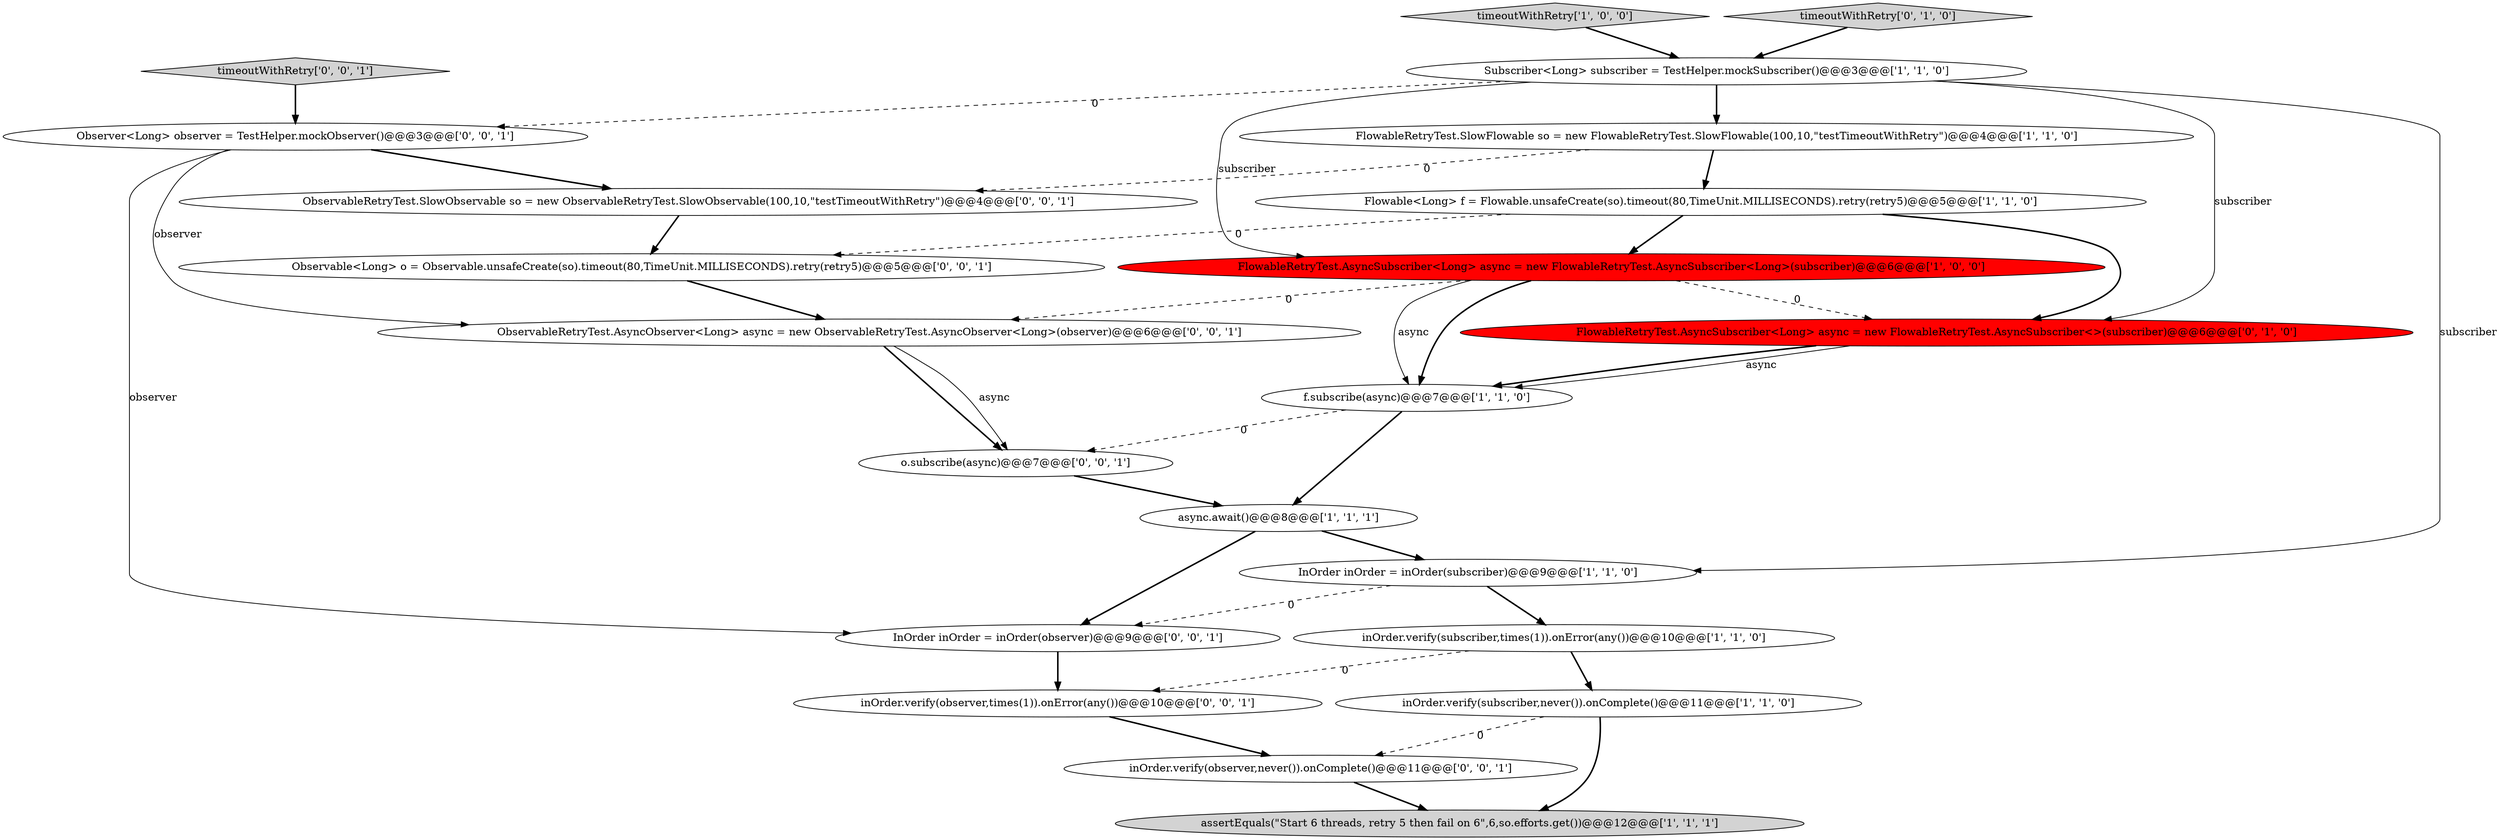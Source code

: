 digraph {
20 [style = filled, label = "timeoutWithRetry['0', '0', '1']", fillcolor = lightgray, shape = diamond image = "AAA0AAABBB3BBB"];
3 [style = filled, label = "Flowable<Long> f = Flowable.unsafeCreate(so).timeout(80,TimeUnit.MILLISECONDS).retry(retry5)@@@5@@@['1', '1', '0']", fillcolor = white, shape = ellipse image = "AAA0AAABBB1BBB"];
21 [style = filled, label = "inOrder.verify(observer,times(1)).onError(any())@@@10@@@['0', '0', '1']", fillcolor = white, shape = ellipse image = "AAA0AAABBB3BBB"];
14 [style = filled, label = "Observer<Long> observer = TestHelper.mockObserver()@@@3@@@['0', '0', '1']", fillcolor = white, shape = ellipse image = "AAA0AAABBB3BBB"];
9 [style = filled, label = "timeoutWithRetry['1', '0', '0']", fillcolor = lightgray, shape = diamond image = "AAA0AAABBB1BBB"];
16 [style = filled, label = "InOrder inOrder = inOrder(observer)@@@9@@@['0', '0', '1']", fillcolor = white, shape = ellipse image = "AAA0AAABBB3BBB"];
10 [style = filled, label = "async.await()@@@8@@@['1', '1', '1']", fillcolor = white, shape = ellipse image = "AAA0AAABBB1BBB"];
17 [style = filled, label = "inOrder.verify(observer,never()).onComplete()@@@11@@@['0', '0', '1']", fillcolor = white, shape = ellipse image = "AAA0AAABBB3BBB"];
13 [style = filled, label = "o.subscribe(async)@@@7@@@['0', '0', '1']", fillcolor = white, shape = ellipse image = "AAA0AAABBB3BBB"];
6 [style = filled, label = "inOrder.verify(subscriber,never()).onComplete()@@@11@@@['1', '1', '0']", fillcolor = white, shape = ellipse image = "AAA0AAABBB1BBB"];
1 [style = filled, label = "FlowableRetryTest.AsyncSubscriber<Long> async = new FlowableRetryTest.AsyncSubscriber<Long>(subscriber)@@@6@@@['1', '0', '0']", fillcolor = red, shape = ellipse image = "AAA1AAABBB1BBB"];
0 [style = filled, label = "assertEquals(\"Start 6 threads, retry 5 then fail on 6\",6,so.efforts.get())@@@12@@@['1', '1', '1']", fillcolor = lightgray, shape = ellipse image = "AAA0AAABBB1BBB"];
4 [style = filled, label = "FlowableRetryTest.SlowFlowable so = new FlowableRetryTest.SlowFlowable(100,10,\"testTimeoutWithRetry\")@@@4@@@['1', '1', '0']", fillcolor = white, shape = ellipse image = "AAA0AAABBB1BBB"];
8 [style = filled, label = "Subscriber<Long> subscriber = TestHelper.mockSubscriber()@@@3@@@['1', '1', '0']", fillcolor = white, shape = ellipse image = "AAA0AAABBB1BBB"];
5 [style = filled, label = "inOrder.verify(subscriber,times(1)).onError(any())@@@10@@@['1', '1', '0']", fillcolor = white, shape = ellipse image = "AAA0AAABBB1BBB"];
15 [style = filled, label = "Observable<Long> o = Observable.unsafeCreate(so).timeout(80,TimeUnit.MILLISECONDS).retry(retry5)@@@5@@@['0', '0', '1']", fillcolor = white, shape = ellipse image = "AAA0AAABBB3BBB"];
2 [style = filled, label = "f.subscribe(async)@@@7@@@['1', '1', '0']", fillcolor = white, shape = ellipse image = "AAA0AAABBB1BBB"];
11 [style = filled, label = "FlowableRetryTest.AsyncSubscriber<Long> async = new FlowableRetryTest.AsyncSubscriber<>(subscriber)@@@6@@@['0', '1', '0']", fillcolor = red, shape = ellipse image = "AAA1AAABBB2BBB"];
7 [style = filled, label = "InOrder inOrder = inOrder(subscriber)@@@9@@@['1', '1', '0']", fillcolor = white, shape = ellipse image = "AAA0AAABBB1BBB"];
18 [style = filled, label = "ObservableRetryTest.AsyncObserver<Long> async = new ObservableRetryTest.AsyncObserver<Long>(observer)@@@6@@@['0', '0', '1']", fillcolor = white, shape = ellipse image = "AAA0AAABBB3BBB"];
12 [style = filled, label = "timeoutWithRetry['0', '1', '0']", fillcolor = lightgray, shape = diamond image = "AAA0AAABBB2BBB"];
19 [style = filled, label = "ObservableRetryTest.SlowObservable so = new ObservableRetryTest.SlowObservable(100,10,\"testTimeoutWithRetry\")@@@4@@@['0', '0', '1']", fillcolor = white, shape = ellipse image = "AAA0AAABBB3BBB"];
13->10 [style = bold, label=""];
4->3 [style = bold, label=""];
1->2 [style = solid, label="async"];
3->1 [style = bold, label=""];
14->16 [style = solid, label="observer"];
7->16 [style = dashed, label="0"];
3->11 [style = bold, label=""];
14->18 [style = solid, label="observer"];
14->19 [style = bold, label=""];
20->14 [style = bold, label=""];
6->0 [style = bold, label=""];
1->18 [style = dashed, label="0"];
6->17 [style = dashed, label="0"];
8->14 [style = dashed, label="0"];
2->10 [style = bold, label=""];
9->8 [style = bold, label=""];
10->7 [style = bold, label=""];
15->18 [style = bold, label=""];
11->2 [style = bold, label=""];
8->11 [style = solid, label="subscriber"];
7->5 [style = bold, label=""];
17->0 [style = bold, label=""];
5->6 [style = bold, label=""];
10->16 [style = bold, label=""];
12->8 [style = bold, label=""];
16->21 [style = bold, label=""];
1->11 [style = dashed, label="0"];
8->7 [style = solid, label="subscriber"];
2->13 [style = dashed, label="0"];
8->1 [style = solid, label="subscriber"];
18->13 [style = bold, label=""];
5->21 [style = dashed, label="0"];
3->15 [style = dashed, label="0"];
4->19 [style = dashed, label="0"];
18->13 [style = solid, label="async"];
1->2 [style = bold, label=""];
8->4 [style = bold, label=""];
19->15 [style = bold, label=""];
11->2 [style = solid, label="async"];
21->17 [style = bold, label=""];
}
